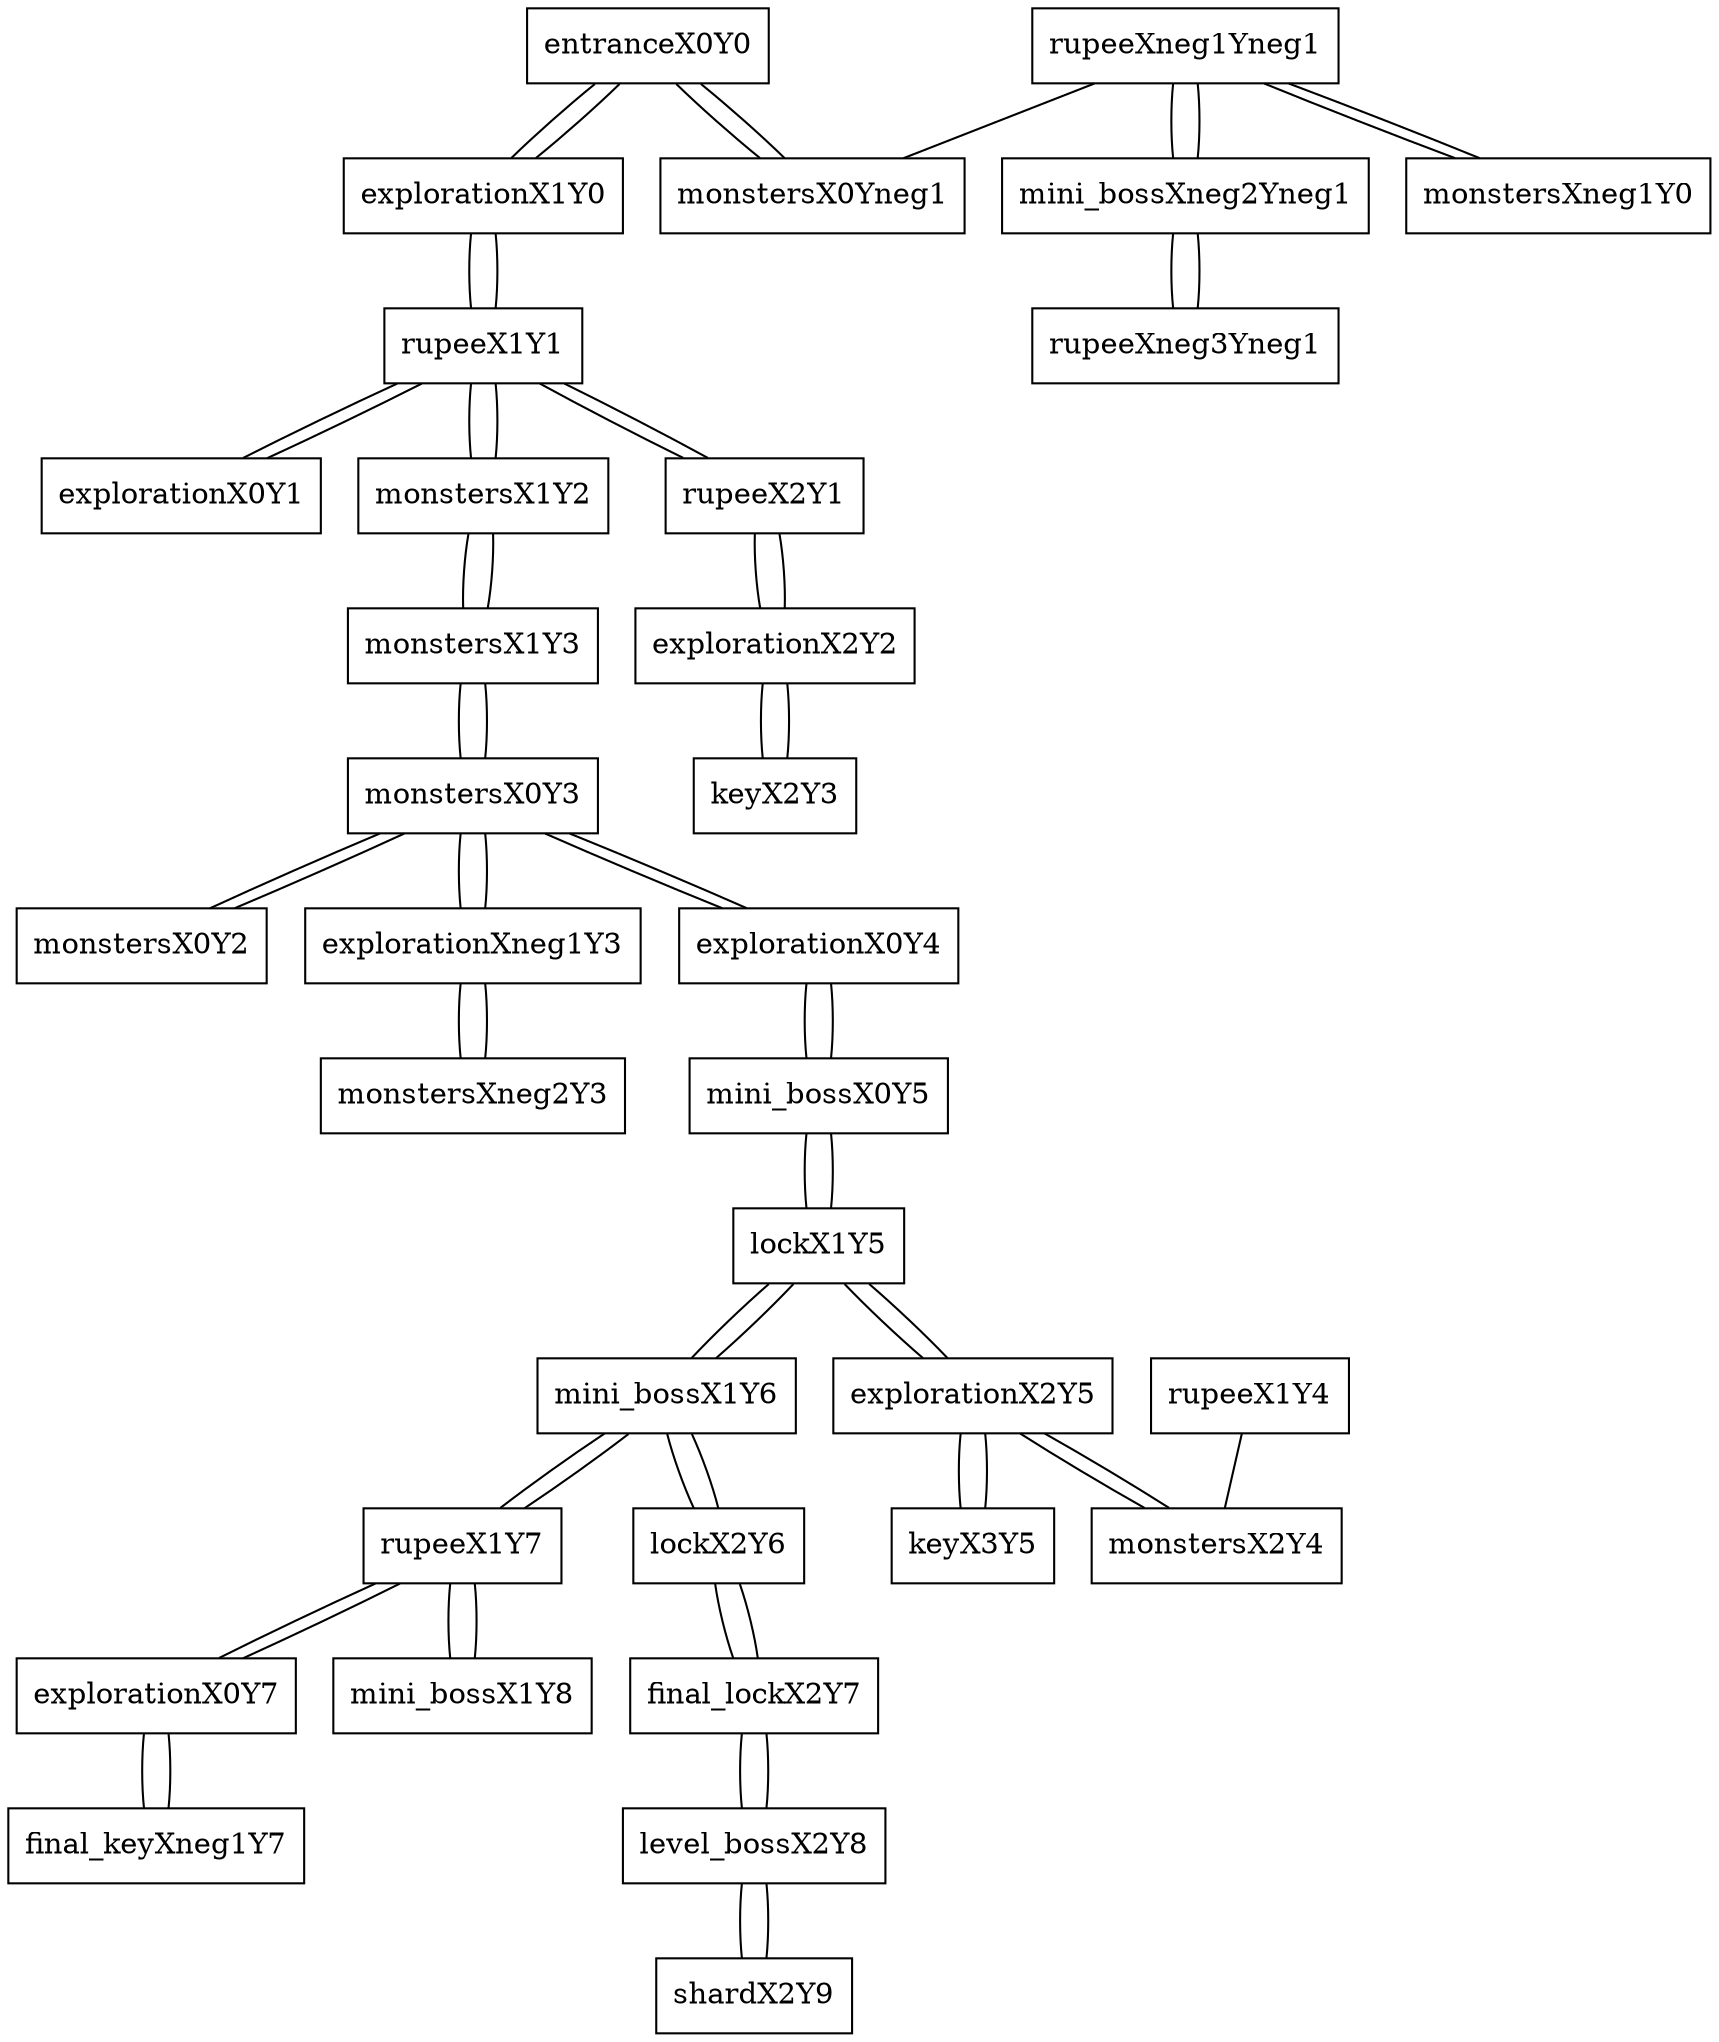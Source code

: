 graph space {

node [shape="box"]; entranceX0Y0 [pad="1.5,0.0" pos="0,0!"]; explorationX1Y0 [pad="1.5,0.0" pos="1,0!"]; rupeeX1Y1 [pad="1.5,0.0" pos="1,1!"]; explorationX0Y1 [pad="1.5,0.0" pos="0,1!"]; monstersX1Y2 [pad="1.5,0.0" pos="1,2!"]; rupeeX2Y1 [pad="1.5,0.0" pos="2,1!"]; monstersX0Yneg1 [pad="1.5,0.0" pos="0,-1!"]; rupeeXneg1Yneg1 [pad="1.5,0.0" pos="-1,-1!"]; mini_bossXneg2Yneg1 [pad="1.5,0.0" pos="-2,-1!"]; rupeeXneg3Yneg1 [pad="1.5,0.0" pos="-3,-1!"]; monstersX1Y3 [pad="1.5,0.0" pos="1,3!"]; monstersX0Y3 [pad="1.5,0.0" pos="0,3!"]; monstersX0Y2 [pad="1.5,0.0" pos="0,2!"]; explorationXneg1Y3 [pad="1.5,0.0" pos="-1,3!"]; explorationX0Y4 [pad="1.5,0.0" pos="0,4!"]; monstersXneg1Y0 [pad="1.5,0.0" pos="-1,0!"]; mini_bossX0Y5 [pad="1.5,0.0" pos="0,5!"]; monstersXneg2Y3 [pad="1.5,0.0" pos="-2,3!"]; explorationX2Y2 [pad="1.5,0.0" pos="2,2!"]; keyX2Y3 [pad="1.5,0.0" pos="2,3!"]; lockX1Y5 [pad="1.5,0.0" pos="1,5!"]; mini_bossX1Y6 [pad="1.5,0.0" pos="1,6!"]; rupeeX1Y7 [pad="1.5,0.0" pos="1,7!"]; explorationX0Y7 [pad="1.5,0.0" pos="0,7!"]; final_keyXneg1Y7 [pad="1.5,0.0" pos="-1,7!"]; explorationX2Y5 [pad="1.5,0.0" pos="2,5!"]; keyX3Y5 [pad="1.5,0.0" pos="3,5!"]; monstersX2Y4 [pad="1.5,0.0" pos="2,4!"]; rupeeX1Y4 [pad="1.5,0.0" pos="1,4!"]; mini_bossX1Y8 [pad="1.5,0.0" pos="1,8!"]; lockX2Y6 [pad="1.5,0.0" pos="2,6!"]; final_lockX2Y7 [pad="1.5,0.0" pos="2,7!"]; level_bossX2Y8 [pad="1.5,0.0" pos="2,8!"]; shardX2Y9 [pad="1.5,0.0" pos="2,9!"]; 
entranceX0Y0 -- explorationX1Y0;
entranceX0Y0 -- monstersX0Yneg1;
explorationX1Y0 -- entranceX0Y0;
explorationX1Y0 -- rupeeX1Y1;
rupeeX1Y1 -- explorationX0Y1;
rupeeX1Y1 -- monstersX1Y2;
rupeeX1Y1 -- rupeeX2Y1;
rupeeX1Y1 -- explorationX1Y0;
explorationX0Y1 -- rupeeX1Y1;
monstersX1Y2 -- monstersX1Y3;
monstersX1Y2 -- rupeeX1Y1;
rupeeX2Y1 -- rupeeX1Y1;
rupeeX2Y1 -- explorationX2Y2;
monstersX0Yneg1 -- entranceX0Y0;
rupeeXneg1Yneg1 -- mini_bossXneg2Yneg1;
rupeeXneg1Yneg1 -- monstersXneg1Y0;
rupeeXneg1Yneg1 -- monstersX0Yneg1;
mini_bossXneg2Yneg1 -- rupeeXneg3Yneg1;
mini_bossXneg2Yneg1 -- rupeeXneg1Yneg1;
rupeeXneg3Yneg1 -- mini_bossXneg2Yneg1;
monstersX1Y3 -- monstersX0Y3;
monstersX1Y3 -- monstersX1Y2;
monstersX0Y3 -- monstersX0Y2;
monstersX0Y3 -- explorationXneg1Y3;
monstersX0Y3 -- explorationX0Y4;
monstersX0Y3 -- monstersX1Y3;
monstersX0Y2 -- monstersX0Y3;
explorationXneg1Y3 -- monstersXneg2Y3;
explorationXneg1Y3 -- monstersX0Y3;
explorationX0Y4 -- monstersX0Y3;
explorationX0Y4 -- mini_bossX0Y5;
monstersXneg1Y0 -- rupeeXneg1Yneg1;
mini_bossX0Y5 -- lockX1Y5;
mini_bossX0Y5 -- explorationX0Y4;
monstersXneg2Y3 -- explorationXneg1Y3;
explorationX2Y2 -- keyX2Y3;
explorationX2Y2 -- rupeeX2Y1;
keyX2Y3 -- explorationX2Y2;
lockX1Y5 -- mini_bossX0Y5;
lockX1Y5 -- mini_bossX1Y6;
lockX1Y5 -- explorationX2Y5;
mini_bossX1Y6 -- rupeeX1Y7;
mini_bossX1Y6 -- lockX2Y6;
mini_bossX1Y6 -- lockX1Y5;
rupeeX1Y7 -- explorationX0Y7;
rupeeX1Y7 -- mini_bossX1Y8;
rupeeX1Y7 -- mini_bossX1Y6;
explorationX0Y7 -- final_keyXneg1Y7;
explorationX0Y7 -- rupeeX1Y7;
final_keyXneg1Y7 -- explorationX0Y7;
explorationX2Y5 -- lockX1Y5;
explorationX2Y5 -- keyX3Y5;
explorationX2Y5 -- monstersX2Y4;
keyX3Y5 -- explorationX2Y5;
monstersX2Y4 -- explorationX2Y5;
rupeeX1Y4 -- monstersX2Y4;
mini_bossX1Y8 -- rupeeX1Y7;
lockX2Y6 -- mini_bossX1Y6;
lockX2Y6 -- final_lockX2Y7;
final_lockX2Y7 -- level_bossX2Y8;
final_lockX2Y7 -- lockX2Y6;
level_bossX2Y8 -- shardX2Y9;
level_bossX2Y8 -- final_lockX2Y7;
shardX2Y9 -- level_bossX2Y8;
}